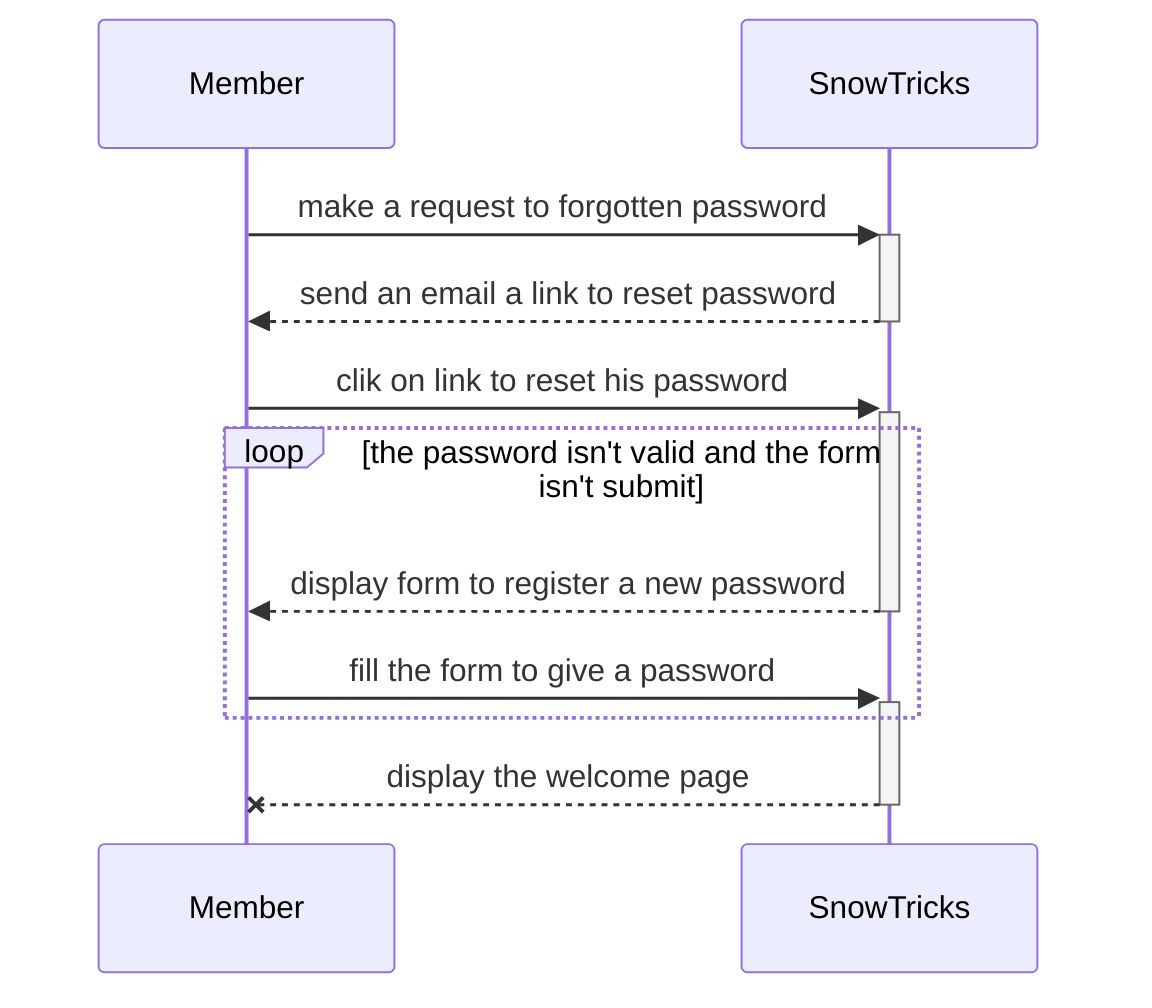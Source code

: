 sequenceDiagram
    Member->>+SnowTricks: make a request to forgotten password
    SnowTricks-->>-Member: send an email a link to reset password
    Member->>+SnowTricks: clik on link to reset his password
    loop the password isn't valid and the form isn't submit
    SnowTricks-->>-Member: display form to register a new password
    Member->>+SnowTricks: fill the form to give a password
    end
    SnowTricks --x- Member: display the welcome page